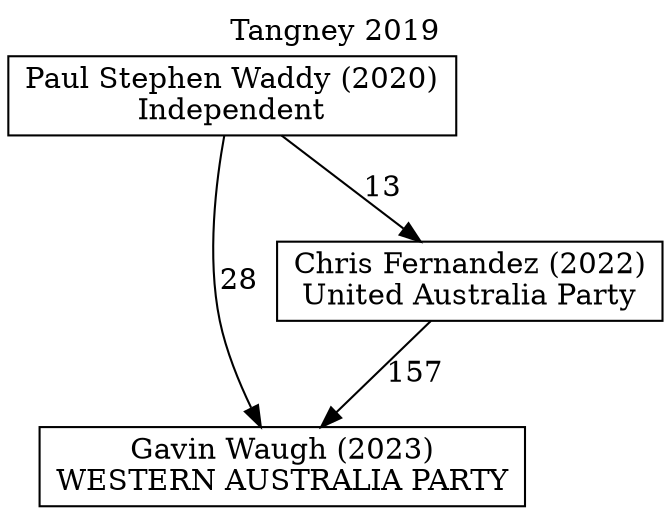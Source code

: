 // House preference flow
digraph "Gavin Waugh (2023)_Tangney_2019" {
	graph [label="Tangney 2019" labelloc=t mclimit=10]
	node [shape=box]
	"Gavin Waugh (2023)" [label="Gavin Waugh (2023)
WESTERN AUSTRALIA PARTY"]
	"Chris Fernandez (2022)" [label="Chris Fernandez (2022)
United Australia Party"]
	"Paul Stephen Waddy (2020)" [label="Paul Stephen Waddy (2020)
Independent"]
	"Chris Fernandez (2022)" -> "Gavin Waugh (2023)" [label=157]
	"Paul Stephen Waddy (2020)" -> "Chris Fernandez (2022)" [label=13]
	"Paul Stephen Waddy (2020)" -> "Gavin Waugh (2023)" [label=28]
}
